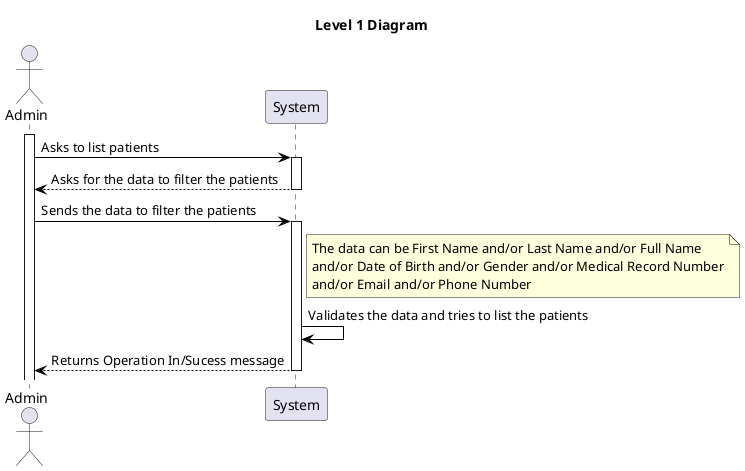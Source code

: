@startuml level_1

title Level 1 Diagram

hide empty members
'skinparam Linetype ortho

skinparam class {
    BackgroundColor<<valueObject>> #D6EAF8
    BackgroundColor<<root>> #FDEBD0
    BackgroundColor<<service>> #D1F2EB
    BackgroundColor #FEF9E7
    ArrowColor Black
}

skinparam package {
    BackgroundColor #EBF5FB
}

actor Admin as A

activate A
A -> System: Asks to list patients
activate System
System --> A: Asks for the data to filter the patients
deactivate System
A -> System: Sends the data to filter the patients
note right of System: The data can be First Name and/or Last Name and/or Full Name\nand/or Date of Birth and/or Gender and/or Medical Record Number\nand/or Email and/or Phone Number
activate System
System -> System: Validates the data and tries to list the patients
System --> A: Returns Operation In/Sucess message
deactivate System

@enduml